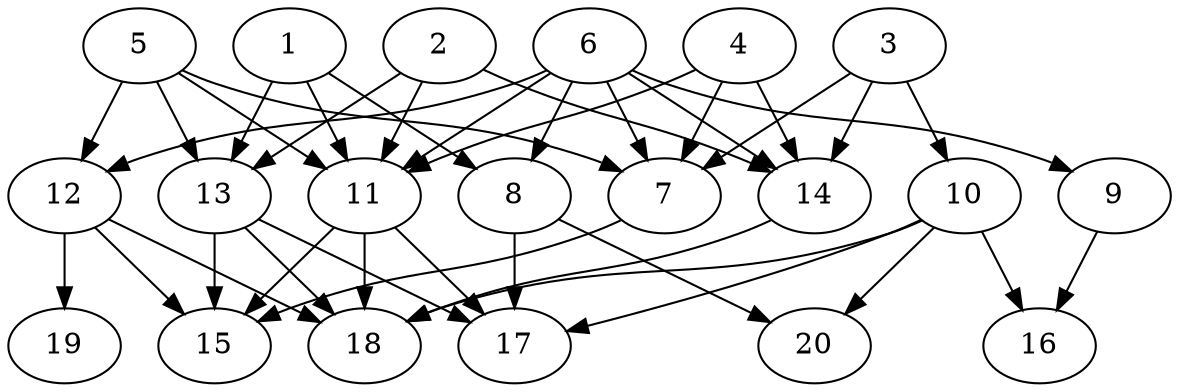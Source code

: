 // DAG automatically generated by daggen at Wed Jul 24 21:20:07 2019
// ./daggen --dot -n 20 --ccr 0.3 --fat 0.8 --regular 0.5 --density 0.8 --mindata 5242880 --maxdata 52428800 
digraph G {
  1 [size="27675307", alpha="0.05", expect_size="8302592"] 
  1 -> 8 [size ="8302592"]
  1 -> 11 [size ="8302592"]
  1 -> 13 [size ="8302592"]
  2 [size="30685867", alpha="0.15", expect_size="9205760"] 
  2 -> 11 [size ="9205760"]
  2 -> 13 [size ="9205760"]
  2 -> 14 [size ="9205760"]
  3 [size="88074240", alpha="0.02", expect_size="26422272"] 
  3 -> 7 [size ="26422272"]
  3 -> 10 [size ="26422272"]
  3 -> 14 [size ="26422272"]
  4 [size="148783787", alpha="0.19", expect_size="44635136"] 
  4 -> 7 [size ="44635136"]
  4 -> 11 [size ="44635136"]
  4 -> 14 [size ="44635136"]
  5 [size="126030507", alpha="0.10", expect_size="37809152"] 
  5 -> 7 [size ="37809152"]
  5 -> 11 [size ="37809152"]
  5 -> 12 [size ="37809152"]
  5 -> 13 [size ="37809152"]
  6 [size="92695893", alpha="0.10", expect_size="27808768"] 
  6 -> 7 [size ="27808768"]
  6 -> 8 [size ="27808768"]
  6 -> 9 [size ="27808768"]
  6 -> 11 [size ="27808768"]
  6 -> 12 [size ="27808768"]
  6 -> 14 [size ="27808768"]
  7 [size="91231573", alpha="0.12", expect_size="27369472"] 
  7 -> 15 [size ="27369472"]
  8 [size="47953920", alpha="0.07", expect_size="14386176"] 
  8 -> 17 [size ="14386176"]
  8 -> 20 [size ="14386176"]
  9 [size="26231467", alpha="0.14", expect_size="7869440"] 
  9 -> 16 [size ="7869440"]
  10 [size="127061333", alpha="0.00", expect_size="38118400"] 
  10 -> 16 [size ="38118400"]
  10 -> 17 [size ="38118400"]
  10 -> 18 [size ="38118400"]
  10 -> 20 [size ="38118400"]
  11 [size="49261227", alpha="0.19", expect_size="14778368"] 
  11 -> 15 [size ="14778368"]
  11 -> 17 [size ="14778368"]
  11 -> 18 [size ="14778368"]
  12 [size="89190400", alpha="0.02", expect_size="26757120"] 
  12 -> 15 [size ="26757120"]
  12 -> 18 [size ="26757120"]
  12 -> 19 [size ="26757120"]
  13 [size="52800853", alpha="0.01", expect_size="15840256"] 
  13 -> 15 [size ="15840256"]
  13 -> 17 [size ="15840256"]
  13 -> 18 [size ="15840256"]
  14 [size="64624640", alpha="0.07", expect_size="19387392"] 
  14 -> 18 [size ="19387392"]
  15 [size="55135573", alpha="0.14", expect_size="16540672"] 
  16 [size="132300800", alpha="0.04", expect_size="39690240"] 
  17 [size="57006080", alpha="0.17", expect_size="17101824"] 
  18 [size="148780373", alpha="0.07", expect_size="44634112"] 
  19 [size="42820267", alpha="0.13", expect_size="12846080"] 
  20 [size="149142187", alpha="0.03", expect_size="44742656"] 
}
